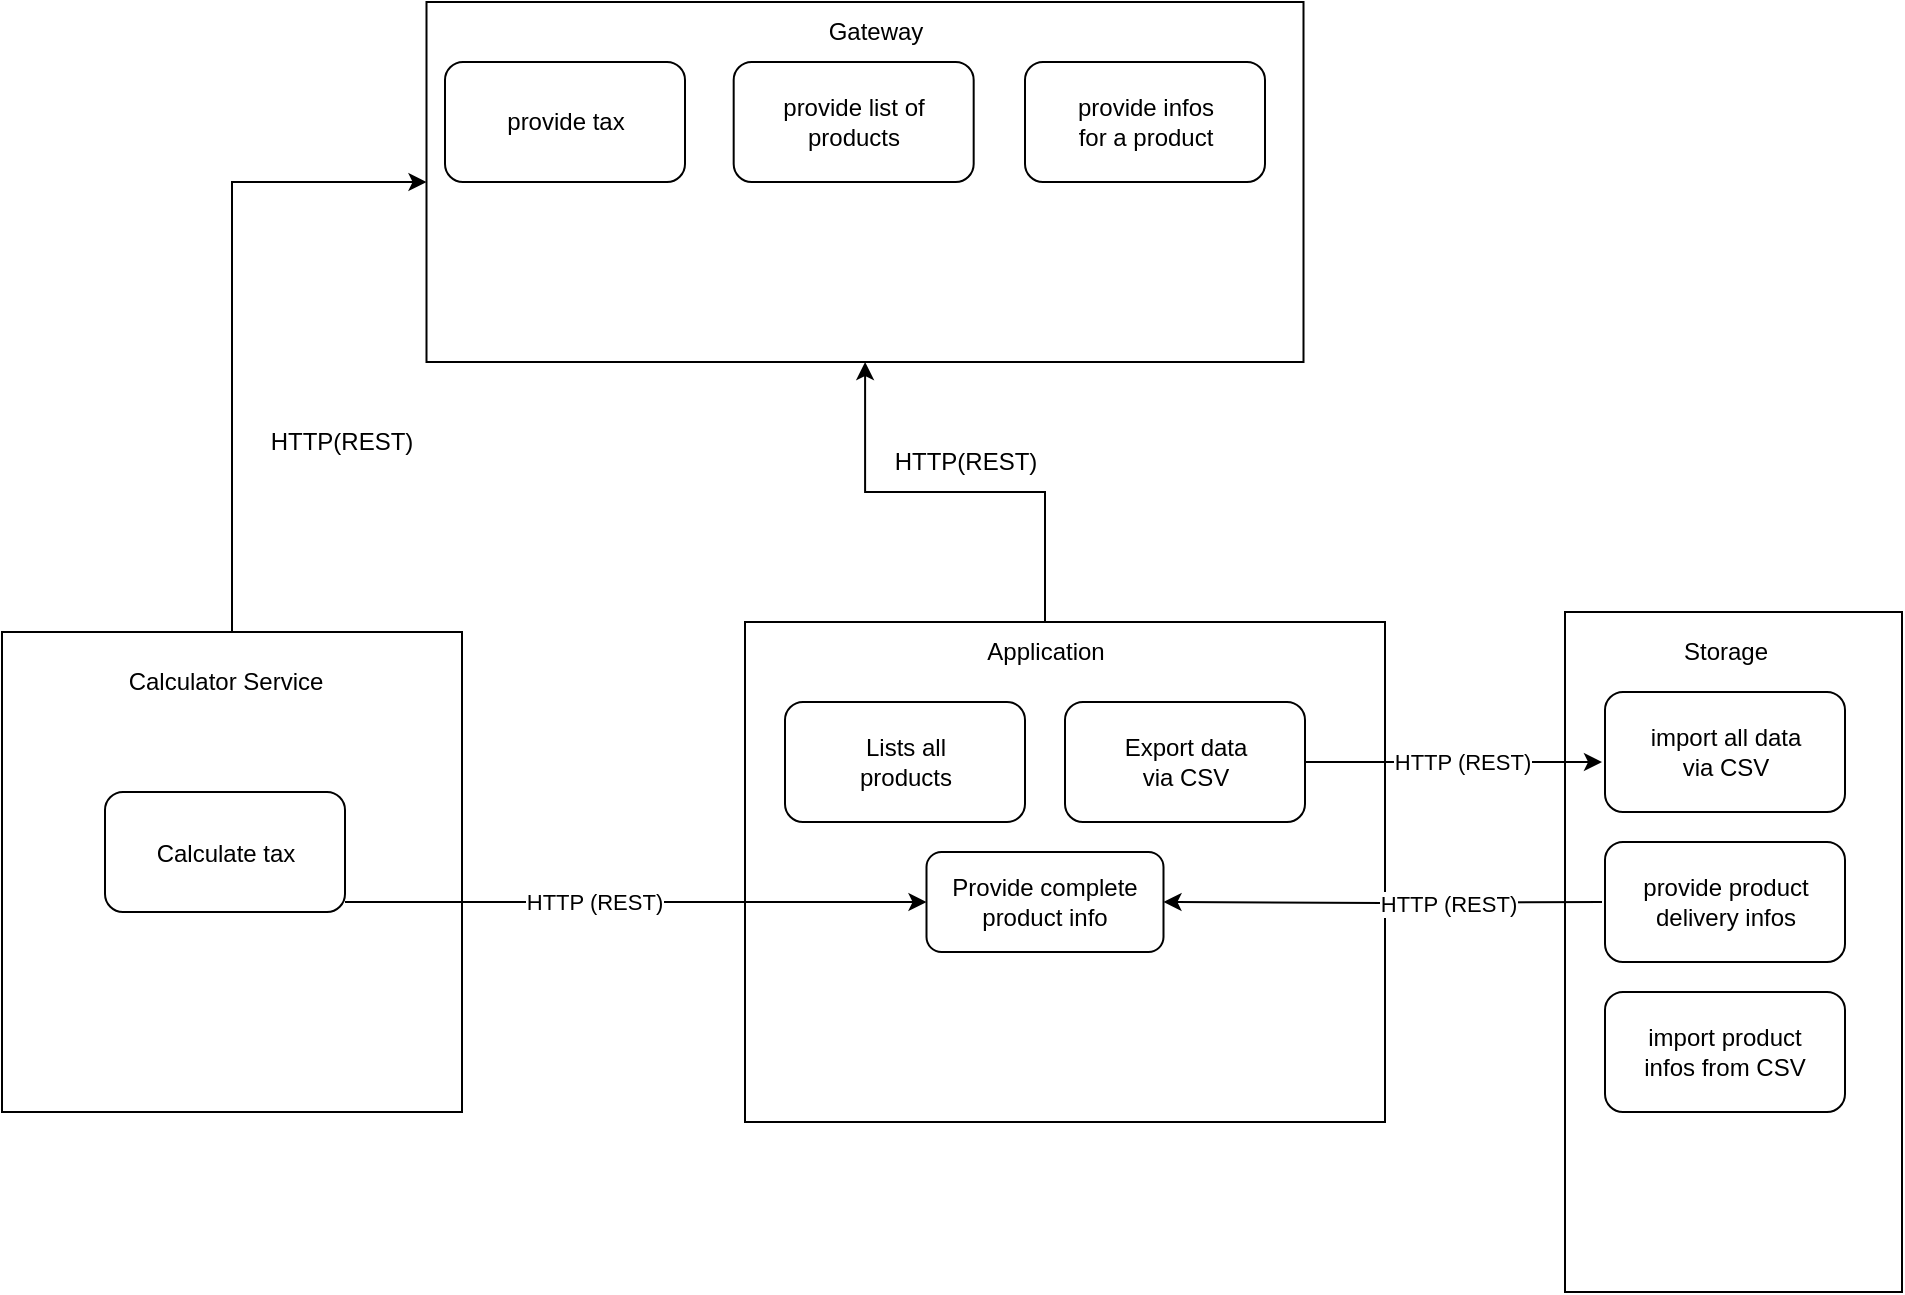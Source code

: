 <mxfile version="15.6.8" type="github">
  <diagram id="HPusoLfGvexuQWbN0HbO" name="Page-1">
    <mxGraphModel dx="3150" dy="1282" grid="1" gridSize="10" guides="1" tooltips="1" connect="1" arrows="1" fold="1" page="1" pageScale="1" pageWidth="827" pageHeight="1169" math="0" shadow="0">
      <root>
        <mxCell id="0" />
        <mxCell id="1" parent="0" />
        <mxCell id="IRwvCucXsnxWrvT3syiZ-15" style="edgeStyle=orthogonalEdgeStyle;rounded=0;orthogonalLoop=1;jettySize=auto;html=1;exitX=0.5;exitY=0;exitDx=0;exitDy=0;entryX=0;entryY=0.5;entryDx=0;entryDy=0;" parent="1" source="IRwvCucXsnxWrvT3syiZ-1" target="IRwvCucXsnxWrvT3syiZ-3" edge="1">
          <mxGeometry relative="1" as="geometry" />
        </mxCell>
        <mxCell id="IRwvCucXsnxWrvT3syiZ-1" value="" style="rounded=0;whiteSpace=wrap;html=1;" parent="1" vertex="1">
          <mxGeometry x="-630" y="490" width="230" height="240" as="geometry" />
        </mxCell>
        <mxCell id="IRwvCucXsnxWrvT3syiZ-2" value="" style="rounded=0;whiteSpace=wrap;html=1;" parent="1" vertex="1">
          <mxGeometry x="-258.5" y="485" width="320" height="250" as="geometry" />
        </mxCell>
        <mxCell id="IRwvCucXsnxWrvT3syiZ-3" value="" style="rounded=0;whiteSpace=wrap;html=1;" parent="1" vertex="1">
          <mxGeometry x="-417.75" y="175" width="438.5" height="180" as="geometry" />
        </mxCell>
        <mxCell id="IRwvCucXsnxWrvT3syiZ-4" value="Gateway" style="text;html=1;strokeColor=none;fillColor=none;align=center;verticalAlign=middle;whiteSpace=wrap;rounded=0;" parent="1" vertex="1">
          <mxGeometry x="-223.5" y="175" width="60" height="30" as="geometry" />
        </mxCell>
        <mxCell id="fvztMl5F62-9j-KJPd0q-29" style="edgeStyle=orthogonalEdgeStyle;rounded=0;orthogonalLoop=1;jettySize=auto;html=1;exitX=0.5;exitY=0;exitDx=0;exitDy=0;" parent="1" source="IRwvCucXsnxWrvT3syiZ-5" target="IRwvCucXsnxWrvT3syiZ-3" edge="1">
          <mxGeometry relative="1" as="geometry" />
        </mxCell>
        <mxCell id="IRwvCucXsnxWrvT3syiZ-5" value="Application" style="text;html=1;strokeColor=none;fillColor=none;align=center;verticalAlign=middle;whiteSpace=wrap;rounded=0;" parent="1" vertex="1">
          <mxGeometry x="-138.5" y="485" width="60" height="30" as="geometry" />
        </mxCell>
        <mxCell id="IRwvCucXsnxWrvT3syiZ-8" value="Calculator Service" style="text;html=1;strokeColor=none;fillColor=none;align=center;verticalAlign=middle;whiteSpace=wrap;rounded=0;" parent="1" vertex="1">
          <mxGeometry x="-588.5" y="500" width="140" height="30" as="geometry" />
        </mxCell>
        <mxCell id="ljKFiFXshdRn9gn9TAMT-4" style="edgeStyle=orthogonalEdgeStyle;rounded=0;orthogonalLoop=1;jettySize=auto;html=1;entryX=0;entryY=0.5;entryDx=0;entryDy=0;" edge="1" parent="1" source="IRwvCucXsnxWrvT3syiZ-9" target="ljKFiFXshdRn9gn9TAMT-1">
          <mxGeometry relative="1" as="geometry">
            <Array as="points">
              <mxPoint x="-380" y="625" />
              <mxPoint x="-380" y="625" />
            </Array>
          </mxGeometry>
        </mxCell>
        <mxCell id="ljKFiFXshdRn9gn9TAMT-7" value="HTTP (REST)" style="edgeLabel;html=1;align=center;verticalAlign=middle;resizable=0;points=[];" vertex="1" connectable="0" parent="ljKFiFXshdRn9gn9TAMT-4">
          <mxGeometry x="-0.144" y="4" relative="1" as="geometry">
            <mxPoint y="4" as="offset" />
          </mxGeometry>
        </mxCell>
        <mxCell id="IRwvCucXsnxWrvT3syiZ-9" value="" style="rounded=1;whiteSpace=wrap;html=1;" parent="1" vertex="1">
          <mxGeometry x="-578.5" y="570" width="120" height="60" as="geometry" />
        </mxCell>
        <mxCell id="IRwvCucXsnxWrvT3syiZ-10" value="Calculate tax&lt;br&gt;&lt;pre&gt;&lt;br&gt;&lt;/pre&gt;" style="text;html=1;strokeColor=none;fillColor=none;align=center;verticalAlign=middle;whiteSpace=wrap;rounded=0;" parent="1" vertex="1">
          <mxGeometry x="-558.5" y="620" width="80" as="geometry" />
        </mxCell>
        <mxCell id="IRwvCucXsnxWrvT3syiZ-11" value="HTTP(REST)" style="text;html=1;strokeColor=none;fillColor=none;align=center;verticalAlign=middle;whiteSpace=wrap;rounded=0;" parent="1" vertex="1">
          <mxGeometry x="-490.0" y="380" width="60" height="30" as="geometry" />
        </mxCell>
        <mxCell id="IRwvCucXsnxWrvT3syiZ-13" value="" style="shape=image;verticalLabelPosition=bottom;labelBackgroundColor=#ffffff;verticalAlign=top;aspect=fixed;imageAspect=0;image=https://www.djangoproject.com/m/img/logos/django-logo-negative.png;" parent="1" vertex="1">
          <mxGeometry x="-569.85" y="660" width="109.71" height="50" as="geometry" />
        </mxCell>
        <mxCell id="fvztMl5F62-9j-KJPd0q-1" value="HTTP(REST)" style="text;html=1;strokeColor=none;fillColor=none;align=center;verticalAlign=middle;whiteSpace=wrap;rounded=0;" parent="1" vertex="1">
          <mxGeometry x="-178.5" y="390" width="60" height="30" as="geometry" />
        </mxCell>
        <mxCell id="fvztMl5F62-9j-KJPd0q-2" value="" style="rounded=1;whiteSpace=wrap;html=1;" parent="1" vertex="1">
          <mxGeometry x="-238.5" y="525" width="120" height="60" as="geometry" />
        </mxCell>
        <mxCell id="fvztMl5F62-9j-KJPd0q-3" value="Lists all products" style="text;html=1;strokeColor=none;fillColor=none;align=center;verticalAlign=middle;whiteSpace=wrap;rounded=0;" parent="1" vertex="1">
          <mxGeometry x="-218.5" y="540" width="80" height="30" as="geometry" />
        </mxCell>
        <mxCell id="fvztMl5F62-9j-KJPd0q-4" value="" style="rounded=1;whiteSpace=wrap;html=1;" parent="1" vertex="1">
          <mxGeometry x="-98.5" y="525" width="120" height="60" as="geometry" />
        </mxCell>
        <mxCell id="fvztMl5F62-9j-KJPd0q-6" value="Export data via CSV" style="text;html=1;strokeColor=none;fillColor=none;align=center;verticalAlign=middle;whiteSpace=wrap;rounded=0;" parent="1" vertex="1">
          <mxGeometry x="-78.5" y="540" width="80" height="30" as="geometry" />
        </mxCell>
        <mxCell id="fvztMl5F62-9j-KJPd0q-7" value="" style="shape=image;verticalLabelPosition=bottom;labelBackgroundColor=#ffffff;verticalAlign=top;aspect=fixed;imageAspect=0;image=https://www.djangoproject.com/m/img/logos/django-logo-negative.png;" parent="1" vertex="1">
          <mxGeometry x="-163.35" y="670" width="109.71" height="50" as="geometry" />
        </mxCell>
        <mxCell id="fvztMl5F62-9j-KJPd0q-8" value="" style="rounded=0;whiteSpace=wrap;html=1;" parent="1" vertex="1">
          <mxGeometry x="151.5" y="480" width="168.5" height="340" as="geometry" />
        </mxCell>
        <mxCell id="fvztMl5F62-9j-KJPd0q-9" value="Storage" style="text;html=1;strokeColor=none;fillColor=none;align=center;verticalAlign=middle;whiteSpace=wrap;rounded=0;" parent="1" vertex="1">
          <mxGeometry x="201.5" y="485" width="60" height="30" as="geometry" />
        </mxCell>
        <mxCell id="fvztMl5F62-9j-KJPd0q-10" value="" style="rounded=1;whiteSpace=wrap;html=1;" parent="1" vertex="1">
          <mxGeometry x="171.5" y="595" width="120" height="60" as="geometry" />
        </mxCell>
        <mxCell id="ljKFiFXshdRn9gn9TAMT-6" style="edgeStyle=orthogonalEdgeStyle;rounded=0;orthogonalLoop=1;jettySize=auto;html=1;entryX=1;entryY=0.5;entryDx=0;entryDy=0;" edge="1" parent="1" target="ljKFiFXshdRn9gn9TAMT-1">
          <mxGeometry relative="1" as="geometry">
            <mxPoint x="170" y="625" as="sourcePoint" />
          </mxGeometry>
        </mxCell>
        <mxCell id="ljKFiFXshdRn9gn9TAMT-8" value="HTTP (REST)" style="edgeLabel;html=1;align=center;verticalAlign=middle;resizable=0;points=[];" vertex="1" connectable="0" parent="ljKFiFXshdRn9gn9TAMT-6">
          <mxGeometry x="-0.242" relative="1" as="geometry">
            <mxPoint x="6" as="offset" />
          </mxGeometry>
        </mxCell>
        <mxCell id="fvztMl5F62-9j-KJPd0q-11" value="provide product delivery infos" style="text;html=1;strokeColor=none;fillColor=none;align=center;verticalAlign=middle;whiteSpace=wrap;rounded=0;" parent="1" vertex="1">
          <mxGeometry x="181.5" y="610" width="100" height="30" as="geometry" />
        </mxCell>
        <mxCell id="fvztMl5F62-9j-KJPd0q-12" value="" style="rounded=1;whiteSpace=wrap;html=1;" parent="1" vertex="1">
          <mxGeometry x="171.5" y="520" width="120" height="60" as="geometry" />
        </mxCell>
        <mxCell id="fvztMl5F62-9j-KJPd0q-13" value="import all data &lt;br&gt;via CSV" style="text;html=1;strokeColor=none;fillColor=none;align=center;verticalAlign=middle;whiteSpace=wrap;rounded=0;" parent="1" vertex="1">
          <mxGeometry x="181.5" y="535" width="100" height="30" as="geometry" />
        </mxCell>
        <mxCell id="fvztMl5F62-9j-KJPd0q-15" value="" style="shape=image;verticalLabelPosition=bottom;labelBackgroundColor=#ffffff;verticalAlign=top;aspect=fixed;imageAspect=0;image=https://www.djangoproject.com/m/img/logos/django-logo-negative.png;" parent="1" vertex="1">
          <mxGeometry x="191.86" y="760" width="87.77" height="40" as="geometry" />
        </mxCell>
        <mxCell id="fvztMl5F62-9j-KJPd0q-19" value="" style="rounded=1;whiteSpace=wrap;html=1;" parent="1" vertex="1">
          <mxGeometry x="171.5" y="670" width="120" height="60" as="geometry" />
        </mxCell>
        <mxCell id="fvztMl5F62-9j-KJPd0q-22" value="" style="shape=image;verticalLabelPosition=bottom;labelBackgroundColor=#ffffff;verticalAlign=top;aspect=fixed;imageAspect=0;image=https://www.djangoproject.com/m/img/logos/django-logo-negative.png;" parent="1" vertex="1">
          <mxGeometry x="-253.35" y="290" width="109.71" height="50" as="geometry" />
        </mxCell>
        <mxCell id="fvztMl5F62-9j-KJPd0q-23" value="" style="rounded=1;whiteSpace=wrap;html=1;" parent="1" vertex="1">
          <mxGeometry x="-408.5" y="205" width="120" height="60" as="geometry" />
        </mxCell>
        <mxCell id="fvztMl5F62-9j-KJPd0q-24" value="provide tax" style="text;html=1;strokeColor=none;fillColor=none;align=center;verticalAlign=middle;whiteSpace=wrap;rounded=0;" parent="1" vertex="1">
          <mxGeometry x="-388.5" y="220" width="80" height="30" as="geometry" />
        </mxCell>
        <mxCell id="fvztMl5F62-9j-KJPd0q-31" value="" style="rounded=1;whiteSpace=wrap;html=1;" parent="1" vertex="1">
          <mxGeometry x="-264.16" y="205" width="120" height="60" as="geometry" />
        </mxCell>
        <mxCell id="fvztMl5F62-9j-KJPd0q-32" value="provide list of products" style="text;html=1;strokeColor=none;fillColor=none;align=center;verticalAlign=middle;whiteSpace=wrap;rounded=0;" parent="1" vertex="1">
          <mxGeometry x="-244.16" y="220" width="80" height="30" as="geometry" />
        </mxCell>
        <mxCell id="fvztMl5F62-9j-KJPd0q-33" value="" style="rounded=1;whiteSpace=wrap;html=1;" parent="1" vertex="1">
          <mxGeometry x="-118.5" y="205" width="120" height="60" as="geometry" />
        </mxCell>
        <mxCell id="fvztMl5F62-9j-KJPd0q-34" value="provide infos for a product" style="text;html=1;strokeColor=none;fillColor=none;align=center;verticalAlign=middle;whiteSpace=wrap;rounded=0;" parent="1" vertex="1">
          <mxGeometry x="-98.5" y="220" width="80" height="30" as="geometry" />
        </mxCell>
        <mxCell id="fvztMl5F62-9j-KJPd0q-35" value="import product infos from CSV" style="text;html=1;strokeColor=none;fillColor=none;align=center;verticalAlign=middle;whiteSpace=wrap;rounded=0;" parent="1" vertex="1">
          <mxGeometry x="187.25" y="685" width="88.5" height="30" as="geometry" />
        </mxCell>
        <mxCell id="ljKFiFXshdRn9gn9TAMT-1" value="Provide complete product info" style="rounded=1;whiteSpace=wrap;html=1;" vertex="1" parent="1">
          <mxGeometry x="-167.75" y="600" width="118.5" height="50" as="geometry" />
        </mxCell>
        <mxCell id="fvztMl5F62-9j-KJPd0q-17" style="edgeStyle=orthogonalEdgeStyle;rounded=0;orthogonalLoop=1;jettySize=auto;html=1;exitX=1;exitY=0.5;exitDx=0;exitDy=0;" parent="1" source="fvztMl5F62-9j-KJPd0q-4" edge="1">
          <mxGeometry relative="1" as="geometry">
            <mxPoint x="170" y="555" as="targetPoint" />
          </mxGeometry>
        </mxCell>
        <mxCell id="ljKFiFXshdRn9gn9TAMT-9" value="HTTP (REST)" style="edgeLabel;html=1;align=center;verticalAlign=middle;resizable=0;points=[];" vertex="1" connectable="0" parent="fvztMl5F62-9j-KJPd0q-17">
          <mxGeometry x="-0.106" y="1" relative="1" as="geometry">
            <mxPoint x="12" y="1" as="offset" />
          </mxGeometry>
        </mxCell>
      </root>
    </mxGraphModel>
  </diagram>
</mxfile>
